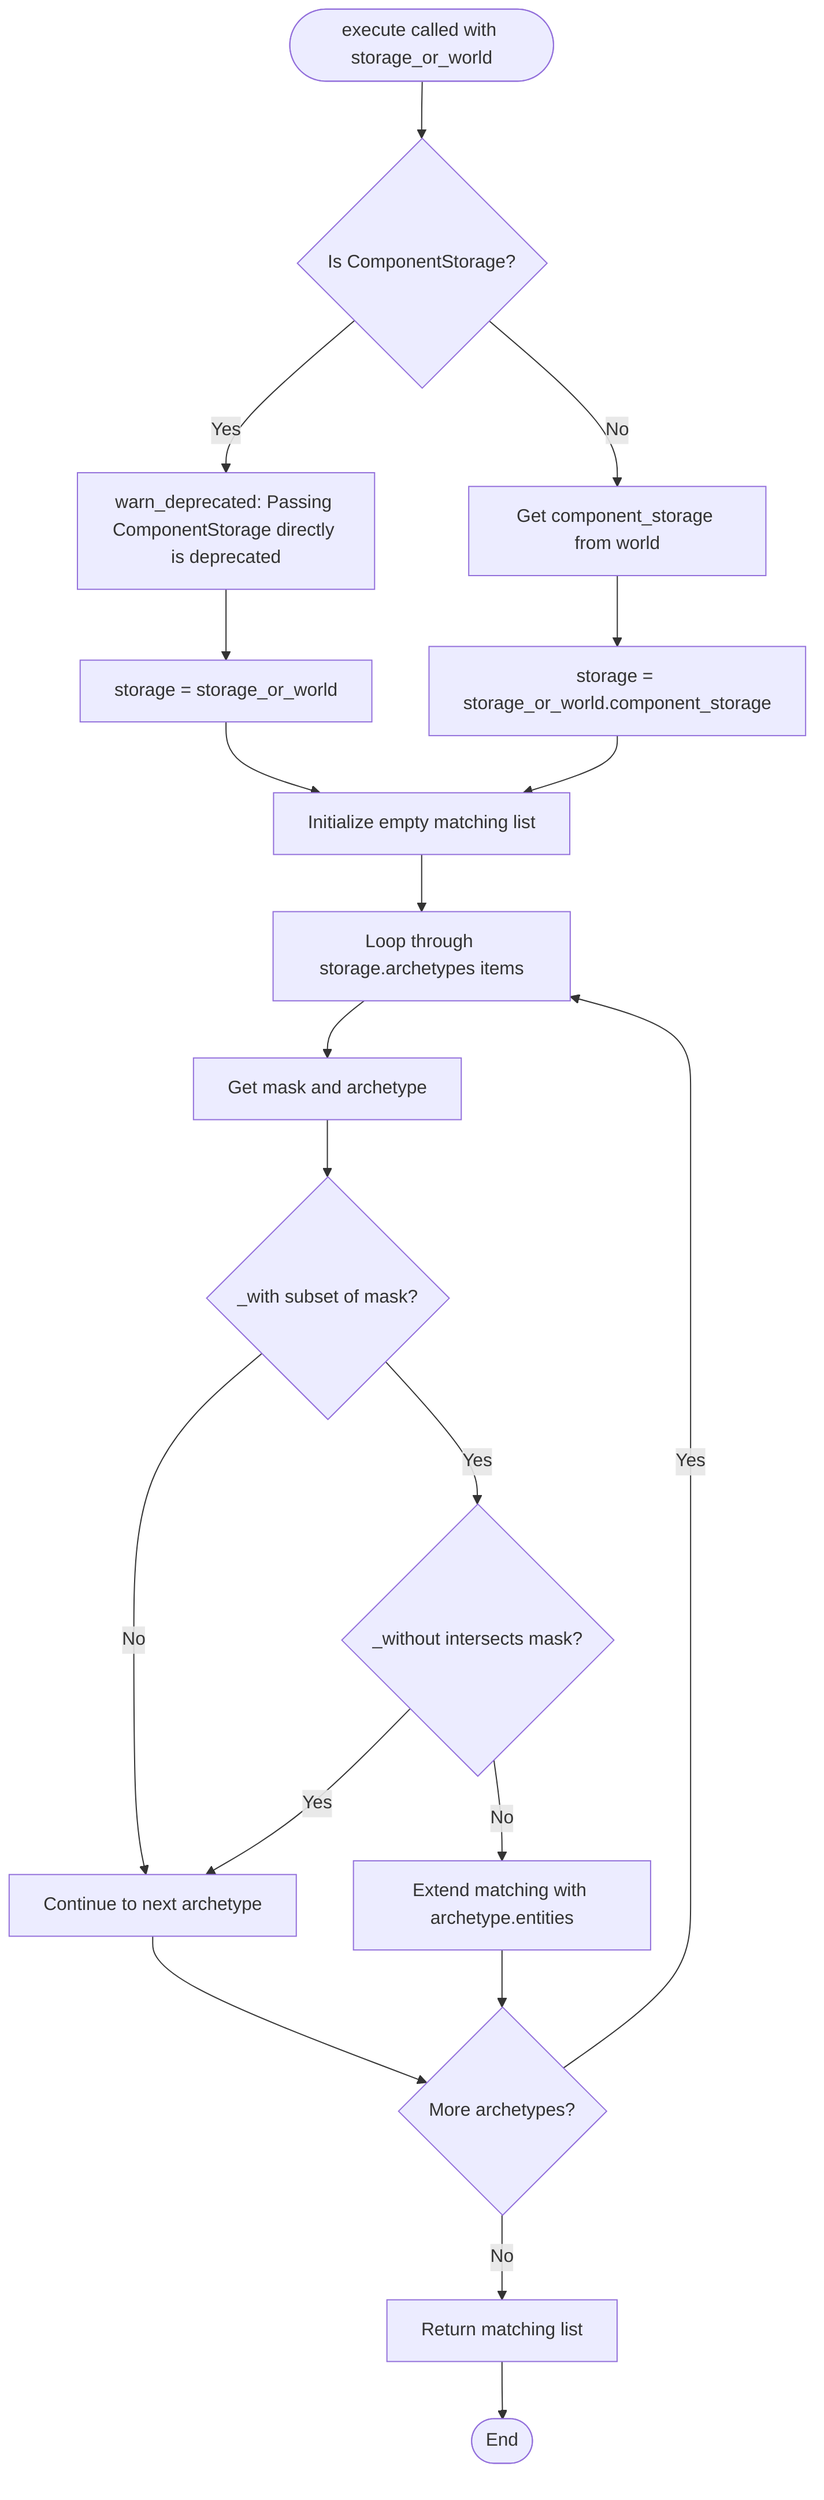 flowchart TD
    Start([execute called with storage_or_world]) --> CheckType{Is ComponentStorage?}
    
    CheckType -->|Yes| WarnDeprecated[warn_deprecated: Passing ComponentStorage directly is deprecated]
    CheckType -->|No| GetStorage[Get component_storage from world]
    
    WarnDeprecated --> SetStorage1[storage = storage_or_world]
    GetStorage --> SetStorage2[storage = storage_or_world.component_storage]
    
    SetStorage1 --> InitList[Initialize empty matching list]
    SetStorage2 --> InitList
    
    InitList --> LoopArchetypes[Loop through storage.archetypes items]
    LoopArchetypes --> GetMaskAndArch[Get mask and archetype]
    
    GetMaskAndArch --> CheckWith{_with subset of mask?}
    
    CheckWith -->|No| NextArchetype[Continue to next archetype]
    CheckWith -->|Yes| CheckWithout{_without intersects mask?}
    
    CheckWithout -->|Yes| NextArchetype
    CheckWithout -->|No| ExtendMatching[Extend matching with archetype.entities]
    
    NextArchetype --> MoreArchetypes{More archetypes?}
    ExtendMatching --> MoreArchetypes
    
    MoreArchetypes -->|Yes| LoopArchetypes
    MoreArchetypes -->|No| ReturnMatching[Return matching list]
    
    ReturnMatching --> End([End])